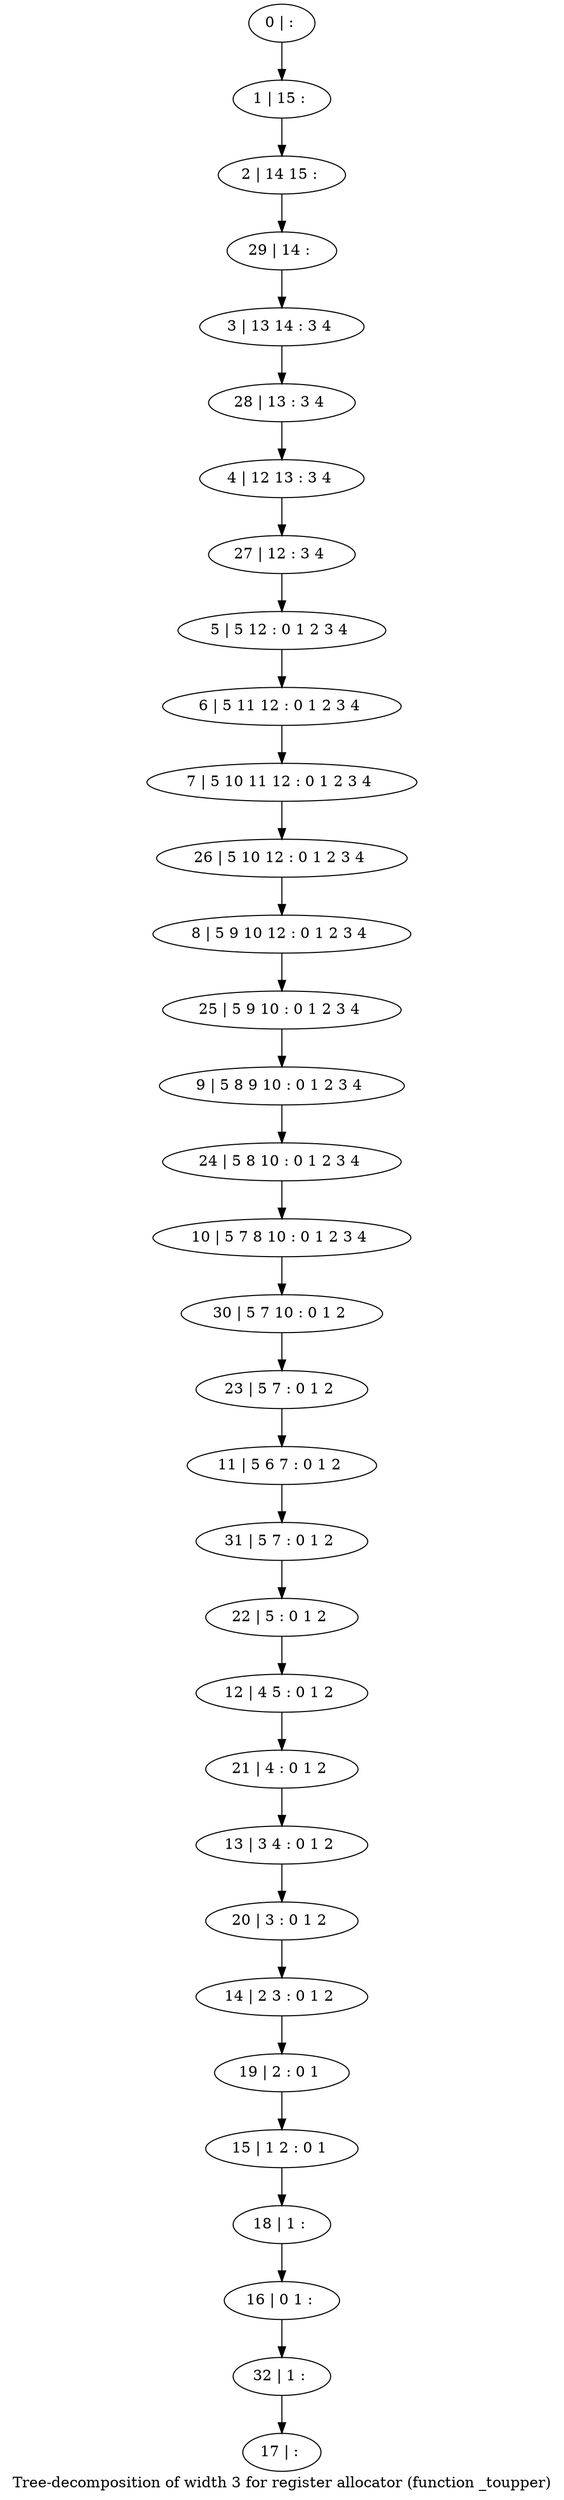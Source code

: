 digraph G {
graph [label="Tree-decomposition of width 3 for register allocator (function _toupper)"]
0[label="0 | : "];
1[label="1 | 15 : "];
2[label="2 | 14 15 : "];
3[label="3 | 13 14 : 3 4 "];
4[label="4 | 12 13 : 3 4 "];
5[label="5 | 5 12 : 0 1 2 3 4 "];
6[label="6 | 5 11 12 : 0 1 2 3 4 "];
7[label="7 | 5 10 11 12 : 0 1 2 3 4 "];
8[label="8 | 5 9 10 12 : 0 1 2 3 4 "];
9[label="9 | 5 8 9 10 : 0 1 2 3 4 "];
10[label="10 | 5 7 8 10 : 0 1 2 3 4 "];
11[label="11 | 5 6 7 : 0 1 2 "];
12[label="12 | 4 5 : 0 1 2 "];
13[label="13 | 3 4 : 0 1 2 "];
14[label="14 | 2 3 : 0 1 2 "];
15[label="15 | 1 2 : 0 1 "];
16[label="16 | 0 1 : "];
17[label="17 | : "];
18[label="18 | 1 : "];
19[label="19 | 2 : 0 1 "];
20[label="20 | 3 : 0 1 2 "];
21[label="21 | 4 : 0 1 2 "];
22[label="22 | 5 : 0 1 2 "];
23[label="23 | 5 7 : 0 1 2 "];
24[label="24 | 5 8 10 : 0 1 2 3 4 "];
25[label="25 | 5 9 10 : 0 1 2 3 4 "];
26[label="26 | 5 10 12 : 0 1 2 3 4 "];
27[label="27 | 12 : 3 4 "];
28[label="28 | 13 : 3 4 "];
29[label="29 | 14 : "];
30[label="30 | 5 7 10 : 0 1 2 "];
31[label="31 | 5 7 : 0 1 2 "];
32[label="32 | 1 : "];
0->1 ;
1->2 ;
5->6 ;
6->7 ;
18->16 ;
15->18 ;
19->15 ;
14->19 ;
20->14 ;
13->20 ;
21->13 ;
12->21 ;
22->12 ;
23->11 ;
24->10 ;
9->24 ;
25->9 ;
8->25 ;
26->8 ;
7->26 ;
27->5 ;
4->27 ;
28->4 ;
3->28 ;
29->3 ;
2->29 ;
30->23 ;
10->30 ;
31->22 ;
11->31 ;
32->17 ;
16->32 ;
}
